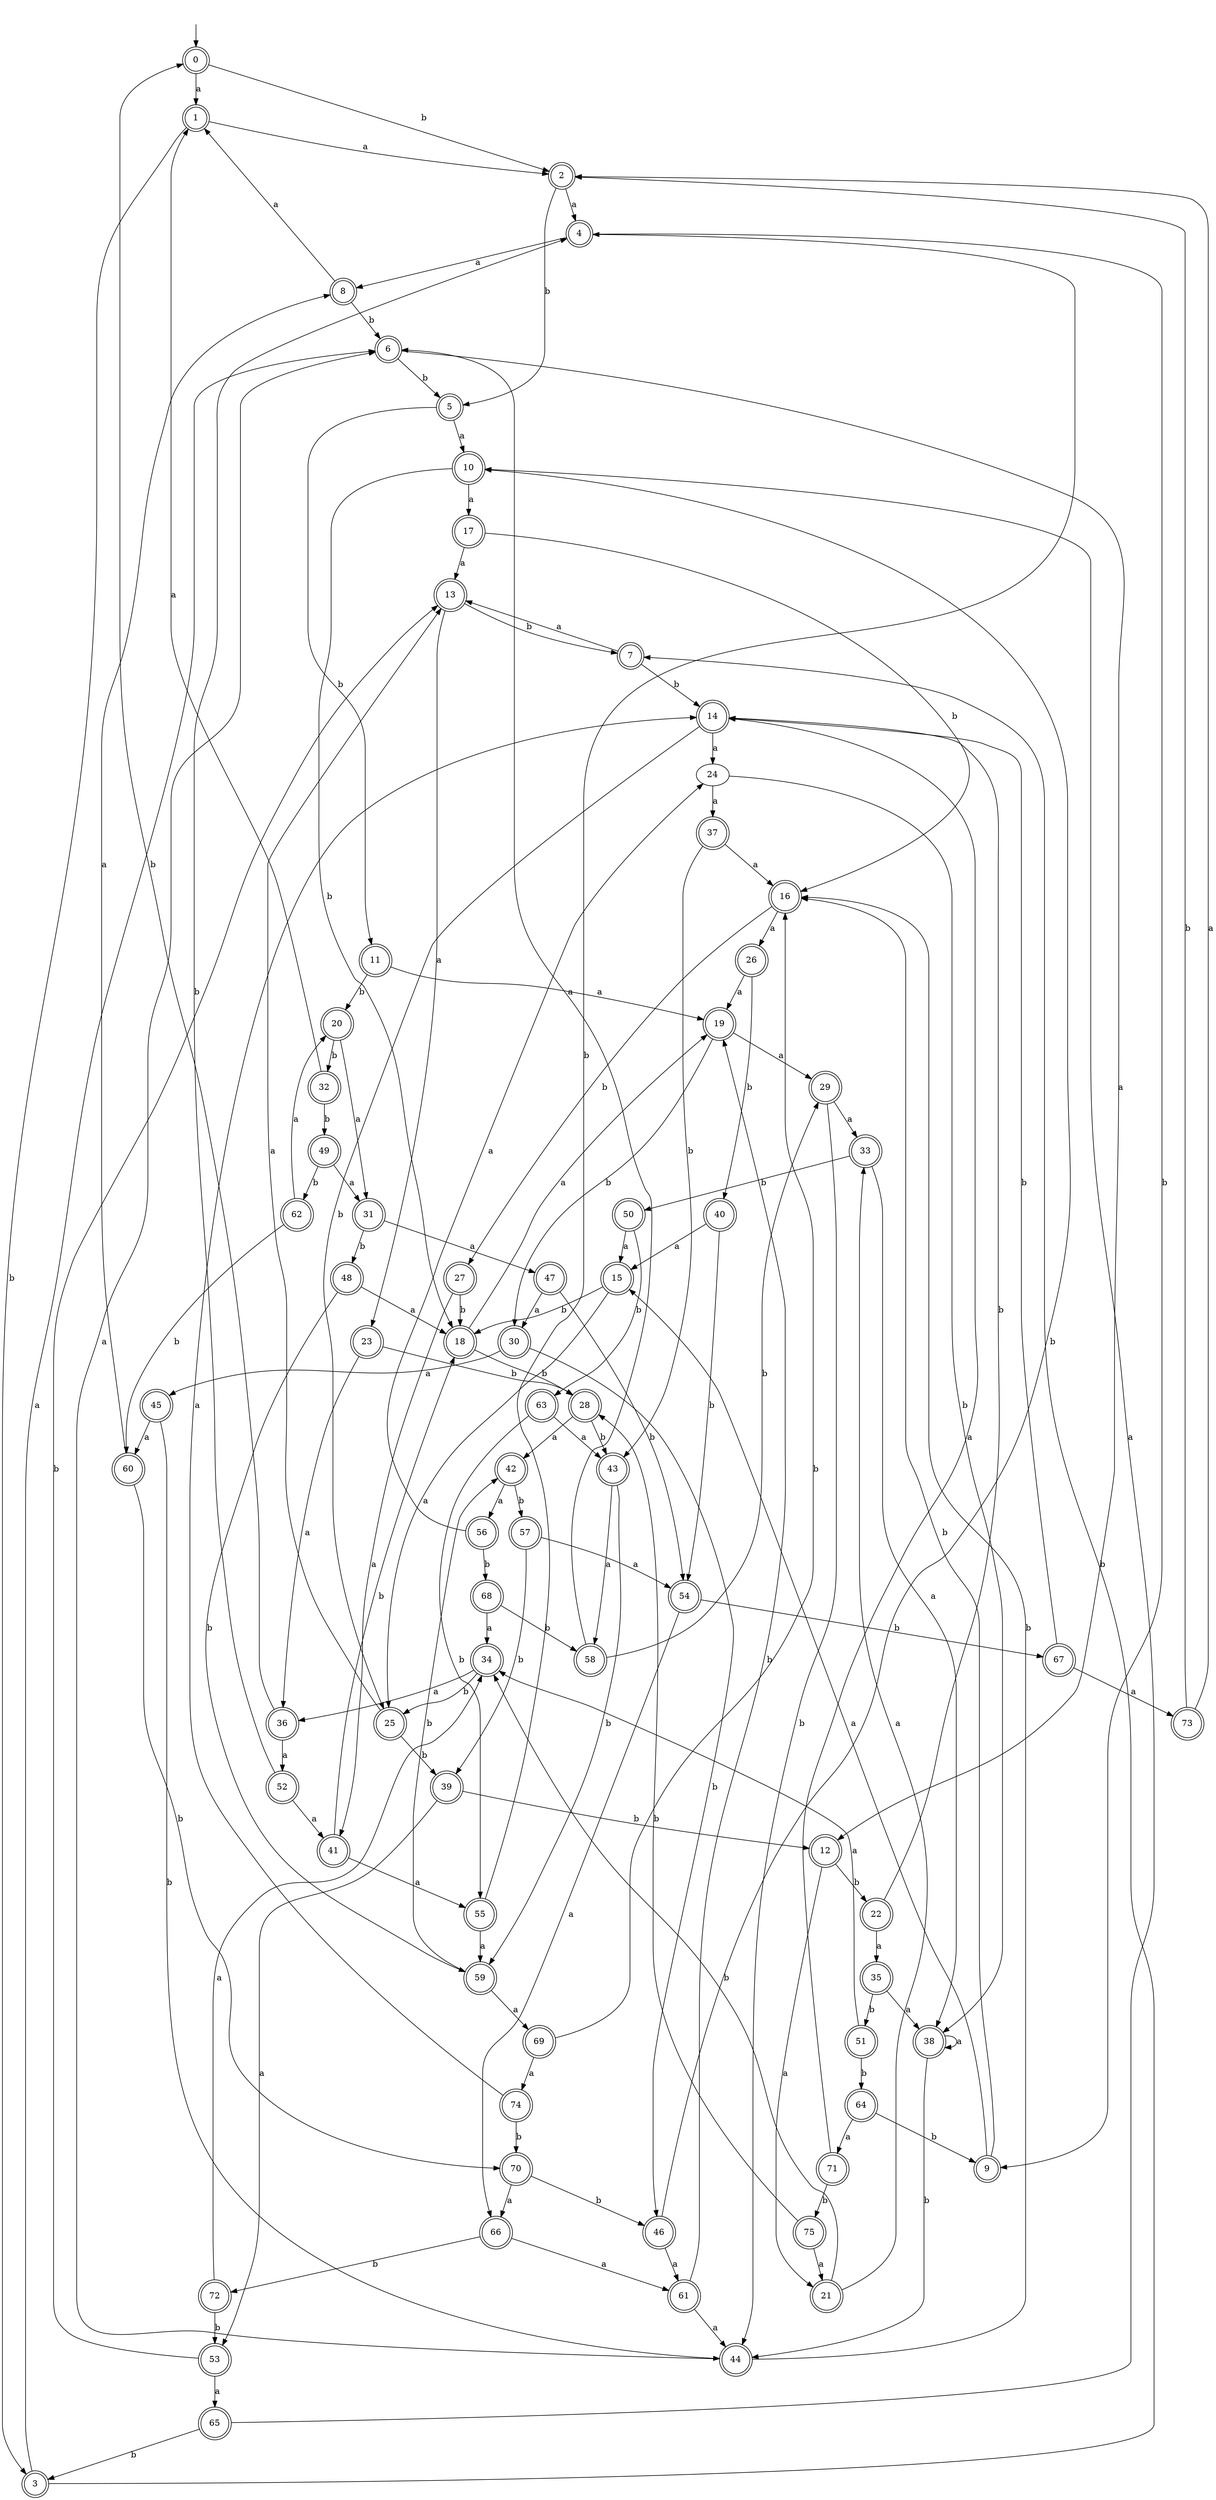 digraph RandomDFA {
  __start0 [label="", shape=none];
  __start0 -> 0 [label=""];
  0 [shape=circle] [shape=doublecircle]
  0 -> 1 [label="a"]
  0 -> 2 [label="b"]
  1 [shape=doublecircle]
  1 -> 2 [label="a"]
  1 -> 3 [label="b"]
  2 [shape=doublecircle]
  2 -> 4 [label="a"]
  2 -> 5 [label="b"]
  3 [shape=doublecircle]
  3 -> 6 [label="a"]
  3 -> 7 [label="b"]
  4 [shape=doublecircle]
  4 -> 8 [label="a"]
  4 -> 9 [label="b"]
  5 [shape=doublecircle]
  5 -> 10 [label="a"]
  5 -> 11 [label="b"]
  6 [shape=doublecircle]
  6 -> 12 [label="a"]
  6 -> 5 [label="b"]
  7 [shape=doublecircle]
  7 -> 13 [label="a"]
  7 -> 14 [label="b"]
  8 [shape=doublecircle]
  8 -> 1 [label="a"]
  8 -> 6 [label="b"]
  9 [shape=doublecircle]
  9 -> 15 [label="a"]
  9 -> 16 [label="b"]
  10 [shape=doublecircle]
  10 -> 17 [label="a"]
  10 -> 18 [label="b"]
  11 [shape=doublecircle]
  11 -> 19 [label="a"]
  11 -> 20 [label="b"]
  12 [shape=doublecircle]
  12 -> 21 [label="a"]
  12 -> 22 [label="b"]
  13 [shape=doublecircle]
  13 -> 23 [label="a"]
  13 -> 7 [label="b"]
  14 [shape=doublecircle]
  14 -> 24 [label="a"]
  14 -> 25 [label="b"]
  15 [shape=doublecircle]
  15 -> 25 [label="a"]
  15 -> 18 [label="b"]
  16 [shape=doublecircle]
  16 -> 26 [label="a"]
  16 -> 27 [label="b"]
  17 [shape=doublecircle]
  17 -> 13 [label="a"]
  17 -> 16 [label="b"]
  18 [shape=doublecircle]
  18 -> 19 [label="a"]
  18 -> 28 [label="b"]
  19 [shape=doublecircle]
  19 -> 29 [label="a"]
  19 -> 30 [label="b"]
  20 [shape=doublecircle]
  20 -> 31 [label="a"]
  20 -> 32 [label="b"]
  21 [shape=doublecircle]
  21 -> 33 [label="a"]
  21 -> 34 [label="b"]
  22 [shape=doublecircle]
  22 -> 35 [label="a"]
  22 -> 14 [label="b"]
  23 [shape=doublecircle]
  23 -> 36 [label="a"]
  23 -> 28 [label="b"]
  24
  24 -> 37 [label="a"]
  24 -> 38 [label="b"]
  25 [shape=doublecircle]
  25 -> 13 [label="a"]
  25 -> 39 [label="b"]
  26 [shape=doublecircle]
  26 -> 19 [label="a"]
  26 -> 40 [label="b"]
  27 [shape=doublecircle]
  27 -> 41 [label="a"]
  27 -> 18 [label="b"]
  28 [shape=doublecircle]
  28 -> 42 [label="a"]
  28 -> 43 [label="b"]
  29 [shape=doublecircle]
  29 -> 33 [label="a"]
  29 -> 44 [label="b"]
  30 [shape=doublecircle]
  30 -> 45 [label="a"]
  30 -> 46 [label="b"]
  31 [shape=doublecircle]
  31 -> 47 [label="a"]
  31 -> 48 [label="b"]
  32 [shape=doublecircle]
  32 -> 1 [label="a"]
  32 -> 49 [label="b"]
  33 [shape=doublecircle]
  33 -> 38 [label="a"]
  33 -> 50 [label="b"]
  34 [shape=doublecircle]
  34 -> 36 [label="a"]
  34 -> 25 [label="b"]
  35 [shape=doublecircle]
  35 -> 38 [label="a"]
  35 -> 51 [label="b"]
  36 [shape=doublecircle]
  36 -> 52 [label="a"]
  36 -> 0 [label="b"]
  37 [shape=doublecircle]
  37 -> 16 [label="a"]
  37 -> 43 [label="b"]
  38 [shape=doublecircle]
  38 -> 38 [label="a"]
  38 -> 44 [label="b"]
  39 [shape=doublecircle]
  39 -> 53 [label="a"]
  39 -> 12 [label="b"]
  40 [shape=doublecircle]
  40 -> 15 [label="a"]
  40 -> 54 [label="b"]
  41 [shape=doublecircle]
  41 -> 55 [label="a"]
  41 -> 18 [label="b"]
  42 [shape=doublecircle]
  42 -> 56 [label="a"]
  42 -> 57 [label="b"]
  43 [shape=doublecircle]
  43 -> 58 [label="a"]
  43 -> 59 [label="b"]
  44 [shape=doublecircle]
  44 -> 6 [label="a"]
  44 -> 16 [label="b"]
  45 [shape=doublecircle]
  45 -> 60 [label="a"]
  45 -> 44 [label="b"]
  46 [shape=doublecircle]
  46 -> 61 [label="a"]
  46 -> 10 [label="b"]
  47 [shape=doublecircle]
  47 -> 30 [label="a"]
  47 -> 54 [label="b"]
  48 [shape=doublecircle]
  48 -> 18 [label="a"]
  48 -> 59 [label="b"]
  49 [shape=doublecircle]
  49 -> 31 [label="a"]
  49 -> 62 [label="b"]
  50 [shape=doublecircle]
  50 -> 15 [label="a"]
  50 -> 63 [label="b"]
  51 [shape=doublecircle]
  51 -> 34 [label="a"]
  51 -> 64 [label="b"]
  52 [shape=doublecircle]
  52 -> 41 [label="a"]
  52 -> 4 [label="b"]
  53 [shape=doublecircle]
  53 -> 65 [label="a"]
  53 -> 13 [label="b"]
  54 [shape=doublecircle]
  54 -> 66 [label="a"]
  54 -> 67 [label="b"]
  55 [shape=doublecircle]
  55 -> 59 [label="a"]
  55 -> 4 [label="b"]
  56 [shape=doublecircle]
  56 -> 24 [label="a"]
  56 -> 68 [label="b"]
  57 [shape=doublecircle]
  57 -> 54 [label="a"]
  57 -> 39 [label="b"]
  58 [shape=doublecircle]
  58 -> 6 [label="a"]
  58 -> 29 [label="b"]
  59 [shape=doublecircle]
  59 -> 69 [label="a"]
  59 -> 42 [label="b"]
  60 [shape=doublecircle]
  60 -> 8 [label="a"]
  60 -> 70 [label="b"]
  61 [shape=doublecircle]
  61 -> 44 [label="a"]
  61 -> 19 [label="b"]
  62 [shape=doublecircle]
  62 -> 20 [label="a"]
  62 -> 60 [label="b"]
  63 [shape=doublecircle]
  63 -> 43 [label="a"]
  63 -> 55 [label="b"]
  64 [shape=doublecircle]
  64 -> 71 [label="a"]
  64 -> 9 [label="b"]
  65 [shape=doublecircle]
  65 -> 10 [label="a"]
  65 -> 3 [label="b"]
  66 [shape=doublecircle]
  66 -> 61 [label="a"]
  66 -> 72 [label="b"]
  67 [shape=doublecircle]
  67 -> 73 [label="a"]
  67 -> 14 [label="b"]
  68 [shape=doublecircle]
  68 -> 34 [label="a"]
  68 -> 58 [label="b"]
  69 [shape=doublecircle]
  69 -> 74 [label="a"]
  69 -> 16 [label="b"]
  70 [shape=doublecircle]
  70 -> 66 [label="a"]
  70 -> 46 [label="b"]
  71 [shape=doublecircle]
  71 -> 14 [label="a"]
  71 -> 75 [label="b"]
  72 [shape=doublecircle]
  72 -> 34 [label="a"]
  72 -> 53 [label="b"]
  73 [shape=doublecircle]
  73 -> 2 [label="a"]
  73 -> 2 [label="b"]
  74 [shape=doublecircle]
  74 -> 14 [label="a"]
  74 -> 70 [label="b"]
  75 [shape=doublecircle]
  75 -> 21 [label="a"]
  75 -> 28 [label="b"]
}
